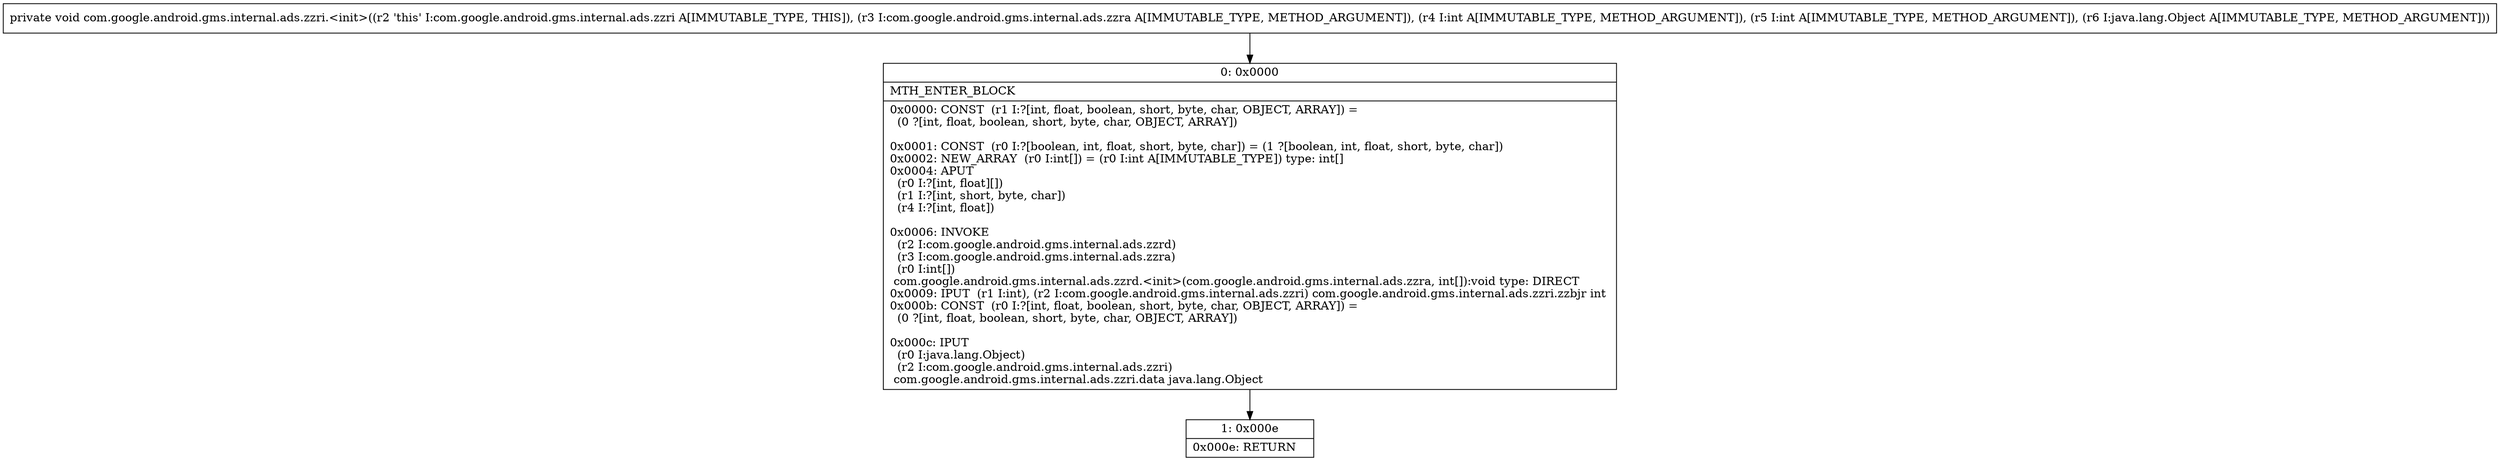 digraph "CFG forcom.google.android.gms.internal.ads.zzri.\<init\>(Lcom\/google\/android\/gms\/internal\/ads\/zzra;IILjava\/lang\/Object;)V" {
Node_0 [shape=record,label="{0\:\ 0x0000|MTH_ENTER_BLOCK\l|0x0000: CONST  (r1 I:?[int, float, boolean, short, byte, char, OBJECT, ARRAY]) = \l  (0 ?[int, float, boolean, short, byte, char, OBJECT, ARRAY])\l \l0x0001: CONST  (r0 I:?[boolean, int, float, short, byte, char]) = (1 ?[boolean, int, float, short, byte, char]) \l0x0002: NEW_ARRAY  (r0 I:int[]) = (r0 I:int A[IMMUTABLE_TYPE]) type: int[] \l0x0004: APUT  \l  (r0 I:?[int, float][])\l  (r1 I:?[int, short, byte, char])\l  (r4 I:?[int, float])\l \l0x0006: INVOKE  \l  (r2 I:com.google.android.gms.internal.ads.zzrd)\l  (r3 I:com.google.android.gms.internal.ads.zzra)\l  (r0 I:int[])\l com.google.android.gms.internal.ads.zzrd.\<init\>(com.google.android.gms.internal.ads.zzra, int[]):void type: DIRECT \l0x0009: IPUT  (r1 I:int), (r2 I:com.google.android.gms.internal.ads.zzri) com.google.android.gms.internal.ads.zzri.zzbjr int \l0x000b: CONST  (r0 I:?[int, float, boolean, short, byte, char, OBJECT, ARRAY]) = \l  (0 ?[int, float, boolean, short, byte, char, OBJECT, ARRAY])\l \l0x000c: IPUT  \l  (r0 I:java.lang.Object)\l  (r2 I:com.google.android.gms.internal.ads.zzri)\l com.google.android.gms.internal.ads.zzri.data java.lang.Object \l}"];
Node_1 [shape=record,label="{1\:\ 0x000e|0x000e: RETURN   \l}"];
MethodNode[shape=record,label="{private void com.google.android.gms.internal.ads.zzri.\<init\>((r2 'this' I:com.google.android.gms.internal.ads.zzri A[IMMUTABLE_TYPE, THIS]), (r3 I:com.google.android.gms.internal.ads.zzra A[IMMUTABLE_TYPE, METHOD_ARGUMENT]), (r4 I:int A[IMMUTABLE_TYPE, METHOD_ARGUMENT]), (r5 I:int A[IMMUTABLE_TYPE, METHOD_ARGUMENT]), (r6 I:java.lang.Object A[IMMUTABLE_TYPE, METHOD_ARGUMENT])) }"];
MethodNode -> Node_0;
Node_0 -> Node_1;
}

